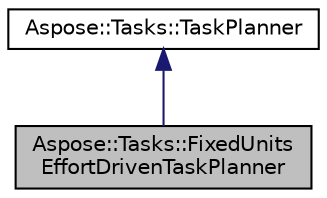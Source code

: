 digraph "Aspose::Tasks::FixedUnitsEffortDrivenTaskPlanner"
{
 // LATEX_PDF_SIZE
  edge [fontname="Helvetica",fontsize="10",labelfontname="Helvetica",labelfontsize="10"];
  node [fontname="Helvetica",fontsize="10",shape=record];
  Node1 [label="Aspose::Tasks::FixedUnits\lEffortDrivenTaskPlanner",height=0.2,width=0.4,color="black", fillcolor="grey75", style="filled", fontcolor="black",tooltip=" "];
  Node2 -> Node1 [dir="back",color="midnightblue",fontsize="10",style="solid",fontname="Helvetica"];
  Node2 [label="Aspose::Tasks::TaskPlanner",height=0.2,width=0.4,color="black", fillcolor="white", style="filled",URL="$class_aspose_1_1_tasks_1_1_task_planner.html",tooltip=" "];
}
